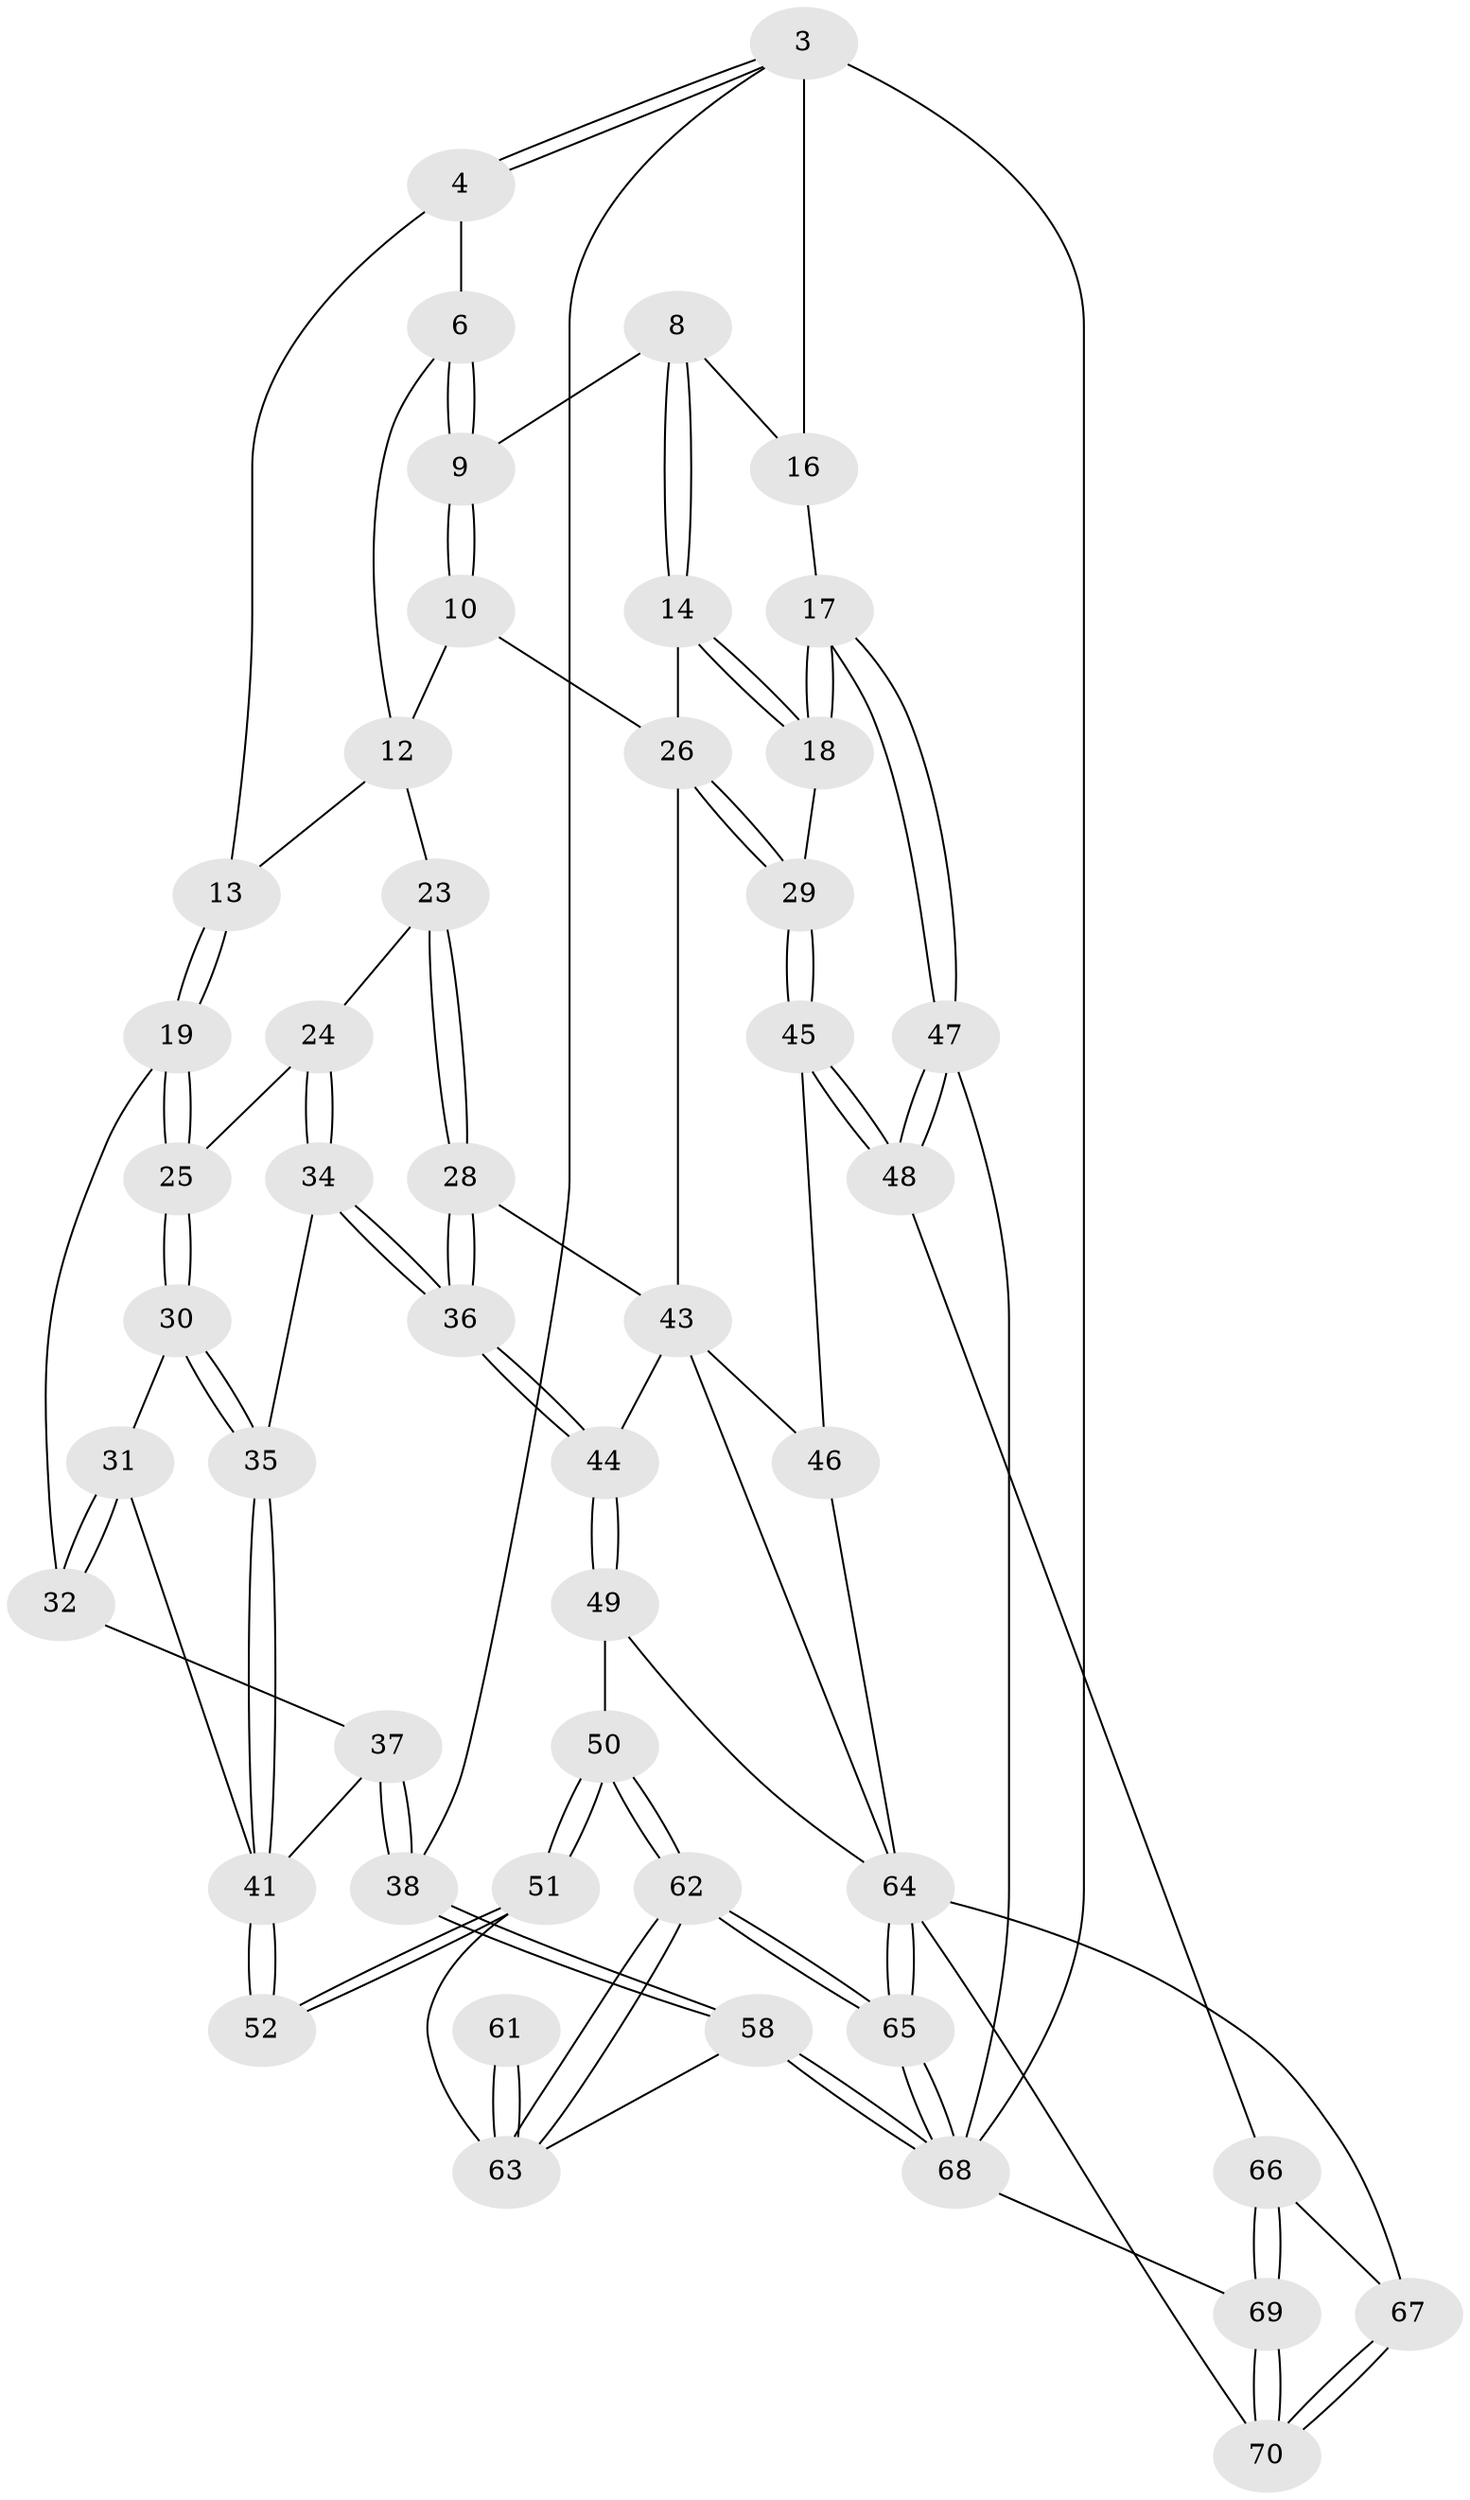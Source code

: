 // original degree distribution, {3: 0.02857142857142857, 6: 0.22857142857142856, 5: 0.4857142857142857, 4: 0.2571428571428571}
// Generated by graph-tools (version 1.1) at 2025/05/03/04/25 22:05:05]
// undirected, 49 vertices, 116 edges
graph export_dot {
graph [start="1"]
  node [color=gray90,style=filled];
  3 [pos="+0+0",super="+2"];
  4 [pos="+0.18007419722628468+0"];
  6 [pos="+0.7558827294802984+0",super="+5"];
  8 [pos="+0.9151038337547431+0.13603627694927334"];
  9 [pos="+0.808946064391806+0.10555098811482513"];
  10 [pos="+0.7546034182203072+0.19803214042281245"];
  12 [pos="+0.5721067541586504+0.13099654365875085",super="+11"];
  13 [pos="+0.23221908840628266+0"];
  14 [pos="+0.8427536137566537+0.2263546754718651"];
  16 [pos="+1+0.3241152584971805",super="+7"];
  17 [pos="+1+0.3417831612573814"];
  18 [pos="+0.9598476548661611+0.3443467171468114"];
  19 [pos="+0.21358969961406507+0.1667192865639183"];
  23 [pos="+0.5387450006921956+0.23642225005661982"];
  24 [pos="+0.4488262104955051+0.27192296720314163"];
  25 [pos="+0.3263567094299206+0.2569761655894466"];
  26 [pos="+0.7568134104344459+0.4265015145990459",super="+15"];
  28 [pos="+0.6473757930245222+0.4145372313103854"];
  29 [pos="+0.762342932152609+0.42830463983614736"];
  30 [pos="+0.3027901500170514+0.3590131167801997"];
  31 [pos="+0.19737747149192064+0.4381672286801023"];
  32 [pos="+0.15596890555278967+0.41456131028621124",super="+20"];
  34 [pos="+0.43011038052857+0.4981770260407911"];
  35 [pos="+0.37688219227486447+0.5138578464624882"];
  36 [pos="+0.5133924784198254+0.5233295623310821"];
  37 [pos="+0+0.5949366453644851",super="+33+21"];
  38 [pos="+0+0.6278630695753795",super="+22"];
  41 [pos="+0.296725996728334+0.5798464264279803",super="+39+40"];
  43 [pos="+0.5575525835212402+0.5827526083306551",super="+42+27"];
  44 [pos="+0.5168909338614698+0.5336675909366588"];
  45 [pos="+0.8948863194701903+0.6775581003841548"];
  46 [pos="+0.7004639214563266+0.7187648192906994"];
  47 [pos="+1+0.6981580047242456"];
  48 [pos="+0.9447700461706274+0.6951126399654811"];
  49 [pos="+0.4442990080112577+0.7259141060288788"];
  50 [pos="+0.3771059896143266+0.6867788201296139"];
  51 [pos="+0.2968962877402031+0.6151134346109709"];
  52 [pos="+0.2953084612979365+0.5836568509670056"];
  58 [pos="+0+0.6314117870644959"];
  61 [pos="+0.2188515496002017+0.8696575137949981"];
  62 [pos="+0.2299778822109686+0.9564355843771492"];
  63 [pos="+0.21474125446718573+0.924561981534798",super="+57+56"];
  64 [pos="+0.48407268241336265+1",super="+60+54+59"];
  65 [pos="+0.2916533337653436+1"];
  66 [pos="+0.8469565686189776+0.8616708180993331"];
  67 [pos="+0.7961223815292873+0.8828670117024433"];
  68 [pos="+0+1",super="+53"];
  69 [pos="+0.9732874387332077+1"];
  70 [pos="+0.6204923553523299+1"];
  3 -- 4;
  3 -- 4;
  3 -- 68 [weight=2];
  3 -- 16 [weight=2];
  3 -- 38;
  4 -- 13;
  4 -- 6;
  6 -- 9;
  6 -- 9;
  6 -- 12;
  8 -- 9;
  8 -- 14;
  8 -- 14;
  8 -- 16;
  9 -- 10;
  9 -- 10;
  10 -- 12;
  10 -- 26;
  12 -- 13;
  12 -- 23;
  13 -- 19;
  13 -- 19;
  14 -- 18;
  14 -- 18;
  14 -- 26;
  16 -- 17;
  17 -- 18;
  17 -- 18;
  17 -- 47;
  17 -- 47;
  18 -- 29;
  19 -- 25;
  19 -- 25;
  19 -- 32;
  23 -- 24;
  23 -- 28;
  23 -- 28;
  24 -- 25;
  24 -- 34;
  24 -- 34;
  25 -- 30;
  25 -- 30;
  26 -- 29;
  26 -- 29;
  26 -- 43;
  28 -- 36;
  28 -- 36;
  28 -- 43;
  29 -- 45;
  29 -- 45;
  30 -- 31;
  30 -- 35;
  30 -- 35;
  31 -- 32;
  31 -- 32;
  31 -- 41;
  32 -- 37 [weight=2];
  34 -- 35;
  34 -- 36;
  34 -- 36;
  35 -- 41;
  35 -- 41;
  36 -- 44;
  36 -- 44;
  37 -- 38 [weight=2];
  37 -- 38;
  37 -- 41;
  38 -- 58;
  38 -- 58;
  41 -- 52 [weight=2];
  41 -- 52;
  43 -- 44;
  43 -- 46;
  43 -- 64;
  44 -- 49;
  44 -- 49;
  45 -- 46;
  45 -- 48;
  45 -- 48;
  46 -- 64;
  47 -- 48;
  47 -- 48;
  47 -- 68;
  48 -- 66;
  49 -- 50;
  49 -- 64;
  50 -- 51;
  50 -- 51;
  50 -- 62;
  50 -- 62;
  51 -- 52;
  51 -- 52;
  51 -- 63;
  58 -- 68;
  58 -- 68;
  58 -- 63;
  61 -- 63 [weight=3];
  61 -- 63;
  62 -- 63;
  62 -- 63;
  62 -- 65;
  62 -- 65;
  64 -- 65;
  64 -- 65;
  64 -- 70;
  64 -- 67;
  65 -- 68;
  65 -- 68;
  66 -- 67;
  66 -- 69;
  66 -- 69;
  67 -- 70;
  67 -- 70;
  68 -- 69;
  69 -- 70;
  69 -- 70;
}
